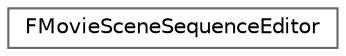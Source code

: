digraph "Graphical Class Hierarchy"
{
 // INTERACTIVE_SVG=YES
 // LATEX_PDF_SIZE
  bgcolor="transparent";
  edge [fontname=Helvetica,fontsize=10,labelfontname=Helvetica,labelfontsize=10];
  node [fontname=Helvetica,fontsize=10,shape=box,height=0.2,width=0.4];
  rankdir="LR";
  Node0 [id="Node000000",label="FMovieSceneSequenceEditor",height=0.2,width=0.4,color="grey40", fillcolor="white", style="filled",URL="$dc/d60/structFMovieSceneSequenceEditor.html",tooltip=" "];
}
